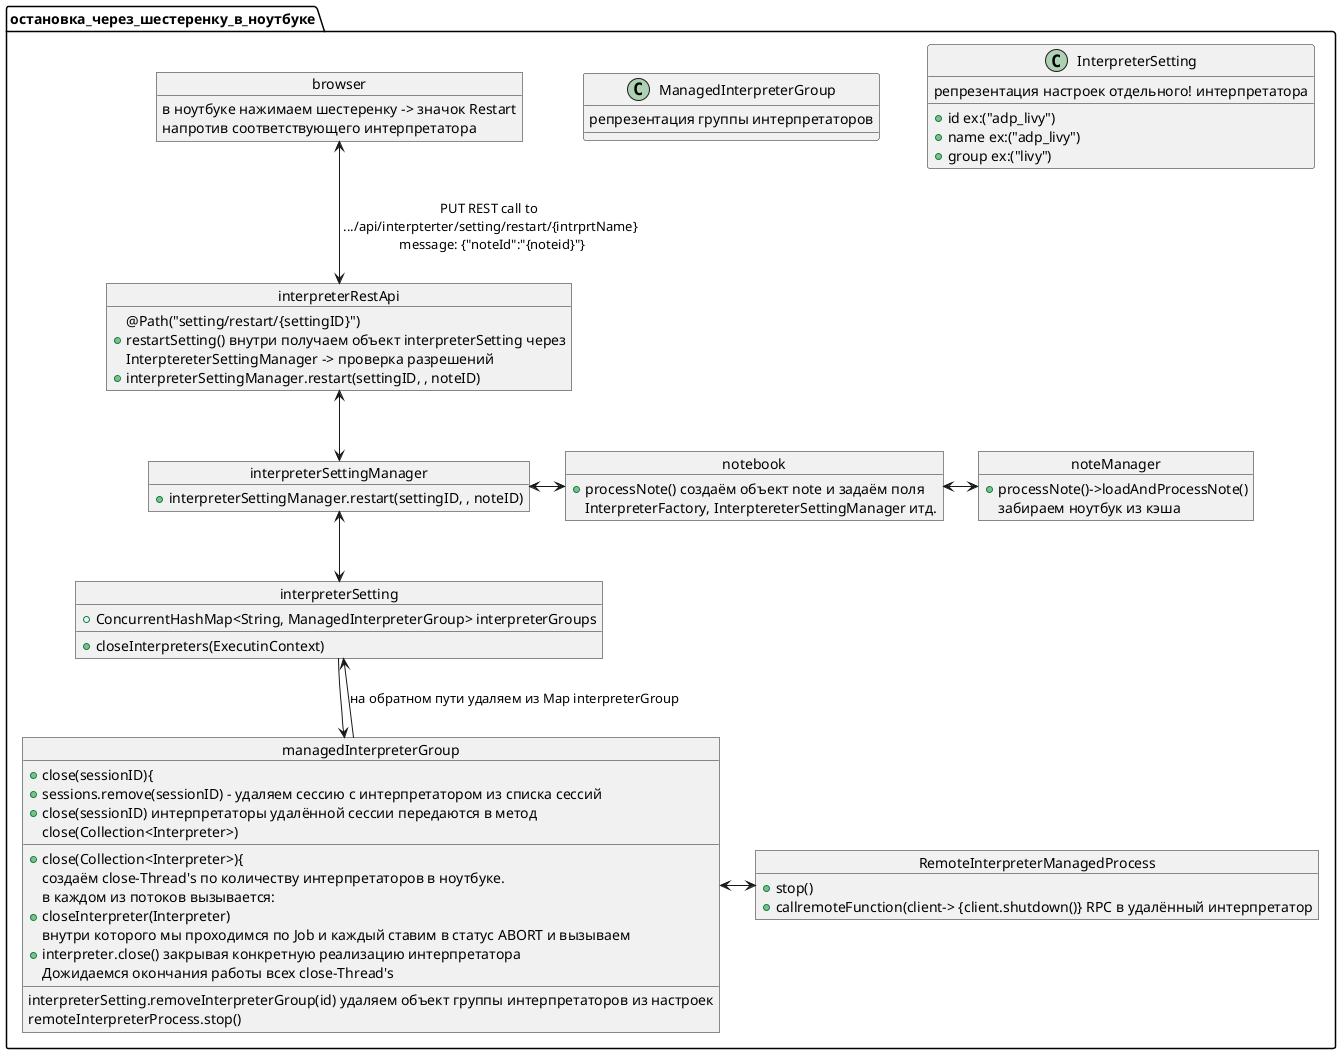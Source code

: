 @startuml
'https://plantuml.com/object-diagram


package остановка_через_шестеренку_в_ноутбуке{

       class InterpreterSetting{
            репрезентация настроек отдельного! интерпретатора
            __
            +id ex:("adp_livy")
            +name ex:("adp_livy")
            +group ex:("livy")
       }

       class ManagedInterpreterGroup{
            репрезентация группы интерпретаторов
       }


       object browser{
            в ноутбуке нажимаем шестеренку -> значок Restart
            напротив соответствующего интерпретатора
       }
       object interpreterRestApi{
            @Path("setting/restart/{settingID}")
            +restartSetting() внутри получаем объект interpreterSetting через
            InterptereterSettingManager -> проверка разрешений
            +interpreterSettingManager.restart(settingID, , noteID)
       }
       object interpreterSettingManager{
            +interpreterSettingManager.restart(settingID, , noteID)
       }
       object notebook{
            +processNote() создаём объект note и задаём поля
            InterpreterFactory, InterptereterSettingManager итд.
       }
       object noteManager{
            +processNote()->loadAndProcessNote()
            забираем ноутбук из кэша
       }

       object interpreterSetting{
            +ConcurrentHashMap<String, ManagedInterpreterGroup> interpreterGroups
            __
            +closeInterpreters(ExecutinContext)
       }
       object managedInterpreterGroup{
            +close(sessionID){
            +sessions.remove(sessionID) - удаляем сессию с интерпретатором из списка сессий
            +close(sessionID) интерпретаторы удалённой сессии передаются в метод
            close(Collection<Interpreter>)
            __
            +close(Collection<Interpreter>){
            создаём close-Thread's по количеству интерпретаторов в ноутбуке.
            в каждом из потоков вызывается:

            +closeInterpreter(Interpreter)
            внутри которого мы проходимся по Job и каждый ставим в статус ABORT и вызываем
            +interpreter.close() закрывая конкретную реализацию интерпретатора

           Дожидаемся окончания работы всех close-Thread's
            __
               interpreterSetting.removeInterpreterGroup(id) удаляем объект группы интерпретаторов из настроек
                remoteInterpreterProcess.stop()
       }
       object RemoteInterpreterManagedProcess{
            +stop()
            +callremoteFunction(client-> {client.shutdown()} RPC в удалённый интерпретатор

       }

       browser <-->interpreterRestApi : PUT REST call to \n .../api/interpterter/setting/restart/{intrprtName} \n message: {"noteId":"{noteid}"}
       interpreterRestApi <--> interpreterSettingManager
       interpreterSettingManager <-> notebook
       notebook <-> noteManager
       interpreterSettingManager <--> interpreterSetting
       interpreterSetting --> managedInterpreterGroup
       managedInterpreterGroup <-> RemoteInterpreterManagedProcess
       managedInterpreterGroup --> interpreterSetting : на обратном пути удаляем из Map interpreterGroup
}


@enduml
